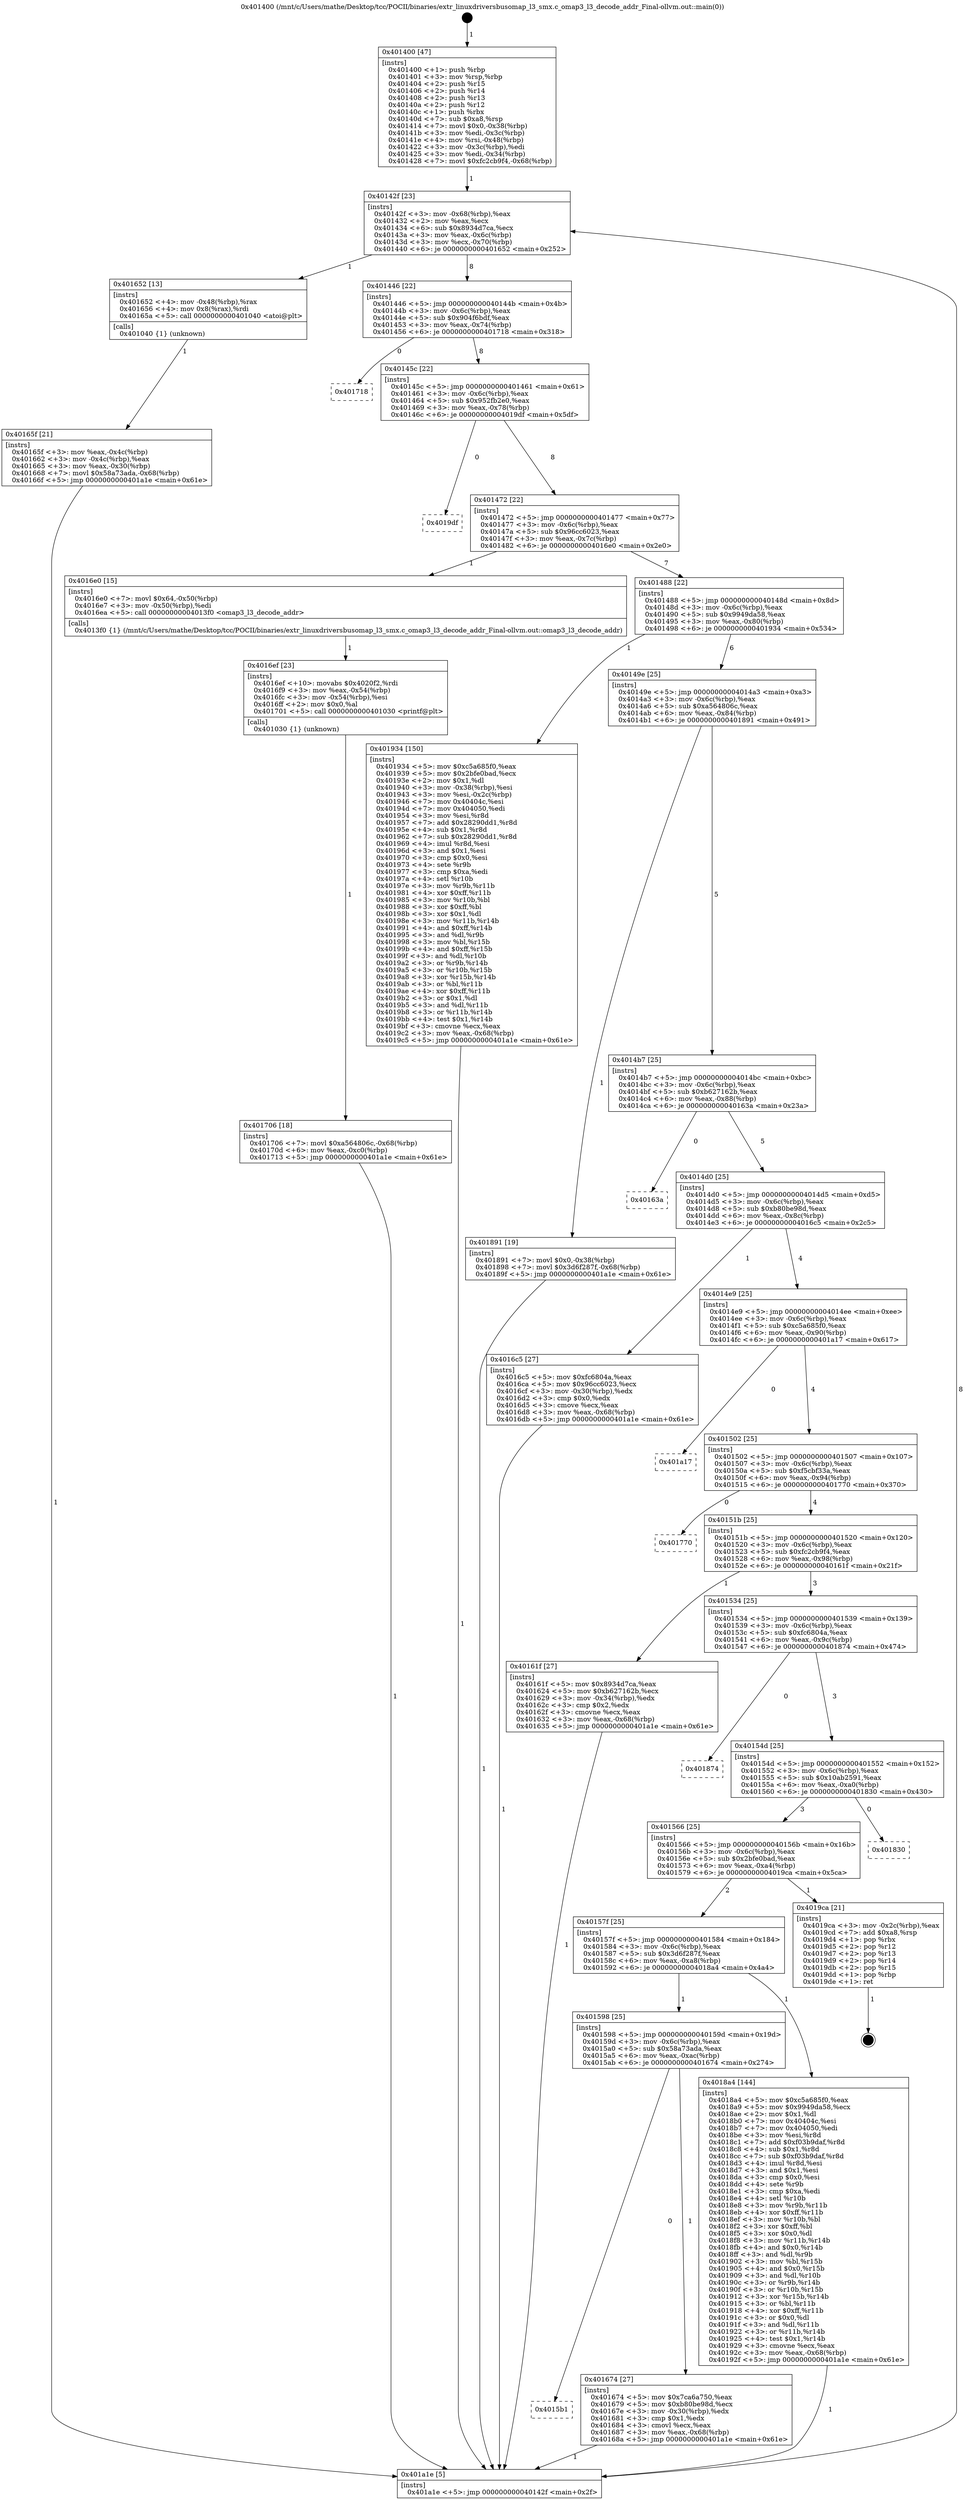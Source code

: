 digraph "0x401400" {
  label = "0x401400 (/mnt/c/Users/mathe/Desktop/tcc/POCII/binaries/extr_linuxdriversbusomap_l3_smx.c_omap3_l3_decode_addr_Final-ollvm.out::main(0))"
  labelloc = "t"
  node[shape=record]

  Entry [label="",width=0.3,height=0.3,shape=circle,fillcolor=black,style=filled]
  "0x40142f" [label="{
     0x40142f [23]\l
     | [instrs]\l
     &nbsp;&nbsp;0x40142f \<+3\>: mov -0x68(%rbp),%eax\l
     &nbsp;&nbsp;0x401432 \<+2\>: mov %eax,%ecx\l
     &nbsp;&nbsp;0x401434 \<+6\>: sub $0x8934d7ca,%ecx\l
     &nbsp;&nbsp;0x40143a \<+3\>: mov %eax,-0x6c(%rbp)\l
     &nbsp;&nbsp;0x40143d \<+3\>: mov %ecx,-0x70(%rbp)\l
     &nbsp;&nbsp;0x401440 \<+6\>: je 0000000000401652 \<main+0x252\>\l
  }"]
  "0x401652" [label="{
     0x401652 [13]\l
     | [instrs]\l
     &nbsp;&nbsp;0x401652 \<+4\>: mov -0x48(%rbp),%rax\l
     &nbsp;&nbsp;0x401656 \<+4\>: mov 0x8(%rax),%rdi\l
     &nbsp;&nbsp;0x40165a \<+5\>: call 0000000000401040 \<atoi@plt\>\l
     | [calls]\l
     &nbsp;&nbsp;0x401040 \{1\} (unknown)\l
  }"]
  "0x401446" [label="{
     0x401446 [22]\l
     | [instrs]\l
     &nbsp;&nbsp;0x401446 \<+5\>: jmp 000000000040144b \<main+0x4b\>\l
     &nbsp;&nbsp;0x40144b \<+3\>: mov -0x6c(%rbp),%eax\l
     &nbsp;&nbsp;0x40144e \<+5\>: sub $0x904f6bdf,%eax\l
     &nbsp;&nbsp;0x401453 \<+3\>: mov %eax,-0x74(%rbp)\l
     &nbsp;&nbsp;0x401456 \<+6\>: je 0000000000401718 \<main+0x318\>\l
  }"]
  Exit [label="",width=0.3,height=0.3,shape=circle,fillcolor=black,style=filled,peripheries=2]
  "0x401718" [label="{
     0x401718\l
  }", style=dashed]
  "0x40145c" [label="{
     0x40145c [22]\l
     | [instrs]\l
     &nbsp;&nbsp;0x40145c \<+5\>: jmp 0000000000401461 \<main+0x61\>\l
     &nbsp;&nbsp;0x401461 \<+3\>: mov -0x6c(%rbp),%eax\l
     &nbsp;&nbsp;0x401464 \<+5\>: sub $0x952fb2e0,%eax\l
     &nbsp;&nbsp;0x401469 \<+3\>: mov %eax,-0x78(%rbp)\l
     &nbsp;&nbsp;0x40146c \<+6\>: je 00000000004019df \<main+0x5df\>\l
  }"]
  "0x401706" [label="{
     0x401706 [18]\l
     | [instrs]\l
     &nbsp;&nbsp;0x401706 \<+7\>: movl $0xa564806c,-0x68(%rbp)\l
     &nbsp;&nbsp;0x40170d \<+6\>: mov %eax,-0xc0(%rbp)\l
     &nbsp;&nbsp;0x401713 \<+5\>: jmp 0000000000401a1e \<main+0x61e\>\l
  }"]
  "0x4019df" [label="{
     0x4019df\l
  }", style=dashed]
  "0x401472" [label="{
     0x401472 [22]\l
     | [instrs]\l
     &nbsp;&nbsp;0x401472 \<+5\>: jmp 0000000000401477 \<main+0x77\>\l
     &nbsp;&nbsp;0x401477 \<+3\>: mov -0x6c(%rbp),%eax\l
     &nbsp;&nbsp;0x40147a \<+5\>: sub $0x96cc6023,%eax\l
     &nbsp;&nbsp;0x40147f \<+3\>: mov %eax,-0x7c(%rbp)\l
     &nbsp;&nbsp;0x401482 \<+6\>: je 00000000004016e0 \<main+0x2e0\>\l
  }"]
  "0x4016ef" [label="{
     0x4016ef [23]\l
     | [instrs]\l
     &nbsp;&nbsp;0x4016ef \<+10\>: movabs $0x4020f2,%rdi\l
     &nbsp;&nbsp;0x4016f9 \<+3\>: mov %eax,-0x54(%rbp)\l
     &nbsp;&nbsp;0x4016fc \<+3\>: mov -0x54(%rbp),%esi\l
     &nbsp;&nbsp;0x4016ff \<+2\>: mov $0x0,%al\l
     &nbsp;&nbsp;0x401701 \<+5\>: call 0000000000401030 \<printf@plt\>\l
     | [calls]\l
     &nbsp;&nbsp;0x401030 \{1\} (unknown)\l
  }"]
  "0x4016e0" [label="{
     0x4016e0 [15]\l
     | [instrs]\l
     &nbsp;&nbsp;0x4016e0 \<+7\>: movl $0x64,-0x50(%rbp)\l
     &nbsp;&nbsp;0x4016e7 \<+3\>: mov -0x50(%rbp),%edi\l
     &nbsp;&nbsp;0x4016ea \<+5\>: call 00000000004013f0 \<omap3_l3_decode_addr\>\l
     | [calls]\l
     &nbsp;&nbsp;0x4013f0 \{1\} (/mnt/c/Users/mathe/Desktop/tcc/POCII/binaries/extr_linuxdriversbusomap_l3_smx.c_omap3_l3_decode_addr_Final-ollvm.out::omap3_l3_decode_addr)\l
  }"]
  "0x401488" [label="{
     0x401488 [22]\l
     | [instrs]\l
     &nbsp;&nbsp;0x401488 \<+5\>: jmp 000000000040148d \<main+0x8d\>\l
     &nbsp;&nbsp;0x40148d \<+3\>: mov -0x6c(%rbp),%eax\l
     &nbsp;&nbsp;0x401490 \<+5\>: sub $0x9949da58,%eax\l
     &nbsp;&nbsp;0x401495 \<+3\>: mov %eax,-0x80(%rbp)\l
     &nbsp;&nbsp;0x401498 \<+6\>: je 0000000000401934 \<main+0x534\>\l
  }"]
  "0x4015b1" [label="{
     0x4015b1\l
  }", style=dashed]
  "0x401934" [label="{
     0x401934 [150]\l
     | [instrs]\l
     &nbsp;&nbsp;0x401934 \<+5\>: mov $0xc5a685f0,%eax\l
     &nbsp;&nbsp;0x401939 \<+5\>: mov $0x2bfe0bad,%ecx\l
     &nbsp;&nbsp;0x40193e \<+2\>: mov $0x1,%dl\l
     &nbsp;&nbsp;0x401940 \<+3\>: mov -0x38(%rbp),%esi\l
     &nbsp;&nbsp;0x401943 \<+3\>: mov %esi,-0x2c(%rbp)\l
     &nbsp;&nbsp;0x401946 \<+7\>: mov 0x40404c,%esi\l
     &nbsp;&nbsp;0x40194d \<+7\>: mov 0x404050,%edi\l
     &nbsp;&nbsp;0x401954 \<+3\>: mov %esi,%r8d\l
     &nbsp;&nbsp;0x401957 \<+7\>: add $0x28290dd1,%r8d\l
     &nbsp;&nbsp;0x40195e \<+4\>: sub $0x1,%r8d\l
     &nbsp;&nbsp;0x401962 \<+7\>: sub $0x28290dd1,%r8d\l
     &nbsp;&nbsp;0x401969 \<+4\>: imul %r8d,%esi\l
     &nbsp;&nbsp;0x40196d \<+3\>: and $0x1,%esi\l
     &nbsp;&nbsp;0x401970 \<+3\>: cmp $0x0,%esi\l
     &nbsp;&nbsp;0x401973 \<+4\>: sete %r9b\l
     &nbsp;&nbsp;0x401977 \<+3\>: cmp $0xa,%edi\l
     &nbsp;&nbsp;0x40197a \<+4\>: setl %r10b\l
     &nbsp;&nbsp;0x40197e \<+3\>: mov %r9b,%r11b\l
     &nbsp;&nbsp;0x401981 \<+4\>: xor $0xff,%r11b\l
     &nbsp;&nbsp;0x401985 \<+3\>: mov %r10b,%bl\l
     &nbsp;&nbsp;0x401988 \<+3\>: xor $0xff,%bl\l
     &nbsp;&nbsp;0x40198b \<+3\>: xor $0x1,%dl\l
     &nbsp;&nbsp;0x40198e \<+3\>: mov %r11b,%r14b\l
     &nbsp;&nbsp;0x401991 \<+4\>: and $0xff,%r14b\l
     &nbsp;&nbsp;0x401995 \<+3\>: and %dl,%r9b\l
     &nbsp;&nbsp;0x401998 \<+3\>: mov %bl,%r15b\l
     &nbsp;&nbsp;0x40199b \<+4\>: and $0xff,%r15b\l
     &nbsp;&nbsp;0x40199f \<+3\>: and %dl,%r10b\l
     &nbsp;&nbsp;0x4019a2 \<+3\>: or %r9b,%r14b\l
     &nbsp;&nbsp;0x4019a5 \<+3\>: or %r10b,%r15b\l
     &nbsp;&nbsp;0x4019a8 \<+3\>: xor %r15b,%r14b\l
     &nbsp;&nbsp;0x4019ab \<+3\>: or %bl,%r11b\l
     &nbsp;&nbsp;0x4019ae \<+4\>: xor $0xff,%r11b\l
     &nbsp;&nbsp;0x4019b2 \<+3\>: or $0x1,%dl\l
     &nbsp;&nbsp;0x4019b5 \<+3\>: and %dl,%r11b\l
     &nbsp;&nbsp;0x4019b8 \<+3\>: or %r11b,%r14b\l
     &nbsp;&nbsp;0x4019bb \<+4\>: test $0x1,%r14b\l
     &nbsp;&nbsp;0x4019bf \<+3\>: cmovne %ecx,%eax\l
     &nbsp;&nbsp;0x4019c2 \<+3\>: mov %eax,-0x68(%rbp)\l
     &nbsp;&nbsp;0x4019c5 \<+5\>: jmp 0000000000401a1e \<main+0x61e\>\l
  }"]
  "0x40149e" [label="{
     0x40149e [25]\l
     | [instrs]\l
     &nbsp;&nbsp;0x40149e \<+5\>: jmp 00000000004014a3 \<main+0xa3\>\l
     &nbsp;&nbsp;0x4014a3 \<+3\>: mov -0x6c(%rbp),%eax\l
     &nbsp;&nbsp;0x4014a6 \<+5\>: sub $0xa564806c,%eax\l
     &nbsp;&nbsp;0x4014ab \<+6\>: mov %eax,-0x84(%rbp)\l
     &nbsp;&nbsp;0x4014b1 \<+6\>: je 0000000000401891 \<main+0x491\>\l
  }"]
  "0x401674" [label="{
     0x401674 [27]\l
     | [instrs]\l
     &nbsp;&nbsp;0x401674 \<+5\>: mov $0x7ca6a750,%eax\l
     &nbsp;&nbsp;0x401679 \<+5\>: mov $0xb80be98d,%ecx\l
     &nbsp;&nbsp;0x40167e \<+3\>: mov -0x30(%rbp),%edx\l
     &nbsp;&nbsp;0x401681 \<+3\>: cmp $0x1,%edx\l
     &nbsp;&nbsp;0x401684 \<+3\>: cmovl %ecx,%eax\l
     &nbsp;&nbsp;0x401687 \<+3\>: mov %eax,-0x68(%rbp)\l
     &nbsp;&nbsp;0x40168a \<+5\>: jmp 0000000000401a1e \<main+0x61e\>\l
  }"]
  "0x401891" [label="{
     0x401891 [19]\l
     | [instrs]\l
     &nbsp;&nbsp;0x401891 \<+7\>: movl $0x0,-0x38(%rbp)\l
     &nbsp;&nbsp;0x401898 \<+7\>: movl $0x3d6f287f,-0x68(%rbp)\l
     &nbsp;&nbsp;0x40189f \<+5\>: jmp 0000000000401a1e \<main+0x61e\>\l
  }"]
  "0x4014b7" [label="{
     0x4014b7 [25]\l
     | [instrs]\l
     &nbsp;&nbsp;0x4014b7 \<+5\>: jmp 00000000004014bc \<main+0xbc\>\l
     &nbsp;&nbsp;0x4014bc \<+3\>: mov -0x6c(%rbp),%eax\l
     &nbsp;&nbsp;0x4014bf \<+5\>: sub $0xb627162b,%eax\l
     &nbsp;&nbsp;0x4014c4 \<+6\>: mov %eax,-0x88(%rbp)\l
     &nbsp;&nbsp;0x4014ca \<+6\>: je 000000000040163a \<main+0x23a\>\l
  }"]
  "0x401598" [label="{
     0x401598 [25]\l
     | [instrs]\l
     &nbsp;&nbsp;0x401598 \<+5\>: jmp 000000000040159d \<main+0x19d\>\l
     &nbsp;&nbsp;0x40159d \<+3\>: mov -0x6c(%rbp),%eax\l
     &nbsp;&nbsp;0x4015a0 \<+5\>: sub $0x58a73ada,%eax\l
     &nbsp;&nbsp;0x4015a5 \<+6\>: mov %eax,-0xac(%rbp)\l
     &nbsp;&nbsp;0x4015ab \<+6\>: je 0000000000401674 \<main+0x274\>\l
  }"]
  "0x40163a" [label="{
     0x40163a\l
  }", style=dashed]
  "0x4014d0" [label="{
     0x4014d0 [25]\l
     | [instrs]\l
     &nbsp;&nbsp;0x4014d0 \<+5\>: jmp 00000000004014d5 \<main+0xd5\>\l
     &nbsp;&nbsp;0x4014d5 \<+3\>: mov -0x6c(%rbp),%eax\l
     &nbsp;&nbsp;0x4014d8 \<+5\>: sub $0xb80be98d,%eax\l
     &nbsp;&nbsp;0x4014dd \<+6\>: mov %eax,-0x8c(%rbp)\l
     &nbsp;&nbsp;0x4014e3 \<+6\>: je 00000000004016c5 \<main+0x2c5\>\l
  }"]
  "0x4018a4" [label="{
     0x4018a4 [144]\l
     | [instrs]\l
     &nbsp;&nbsp;0x4018a4 \<+5\>: mov $0xc5a685f0,%eax\l
     &nbsp;&nbsp;0x4018a9 \<+5\>: mov $0x9949da58,%ecx\l
     &nbsp;&nbsp;0x4018ae \<+2\>: mov $0x1,%dl\l
     &nbsp;&nbsp;0x4018b0 \<+7\>: mov 0x40404c,%esi\l
     &nbsp;&nbsp;0x4018b7 \<+7\>: mov 0x404050,%edi\l
     &nbsp;&nbsp;0x4018be \<+3\>: mov %esi,%r8d\l
     &nbsp;&nbsp;0x4018c1 \<+7\>: add $0xf03b9daf,%r8d\l
     &nbsp;&nbsp;0x4018c8 \<+4\>: sub $0x1,%r8d\l
     &nbsp;&nbsp;0x4018cc \<+7\>: sub $0xf03b9daf,%r8d\l
     &nbsp;&nbsp;0x4018d3 \<+4\>: imul %r8d,%esi\l
     &nbsp;&nbsp;0x4018d7 \<+3\>: and $0x1,%esi\l
     &nbsp;&nbsp;0x4018da \<+3\>: cmp $0x0,%esi\l
     &nbsp;&nbsp;0x4018dd \<+4\>: sete %r9b\l
     &nbsp;&nbsp;0x4018e1 \<+3\>: cmp $0xa,%edi\l
     &nbsp;&nbsp;0x4018e4 \<+4\>: setl %r10b\l
     &nbsp;&nbsp;0x4018e8 \<+3\>: mov %r9b,%r11b\l
     &nbsp;&nbsp;0x4018eb \<+4\>: xor $0xff,%r11b\l
     &nbsp;&nbsp;0x4018ef \<+3\>: mov %r10b,%bl\l
     &nbsp;&nbsp;0x4018f2 \<+3\>: xor $0xff,%bl\l
     &nbsp;&nbsp;0x4018f5 \<+3\>: xor $0x0,%dl\l
     &nbsp;&nbsp;0x4018f8 \<+3\>: mov %r11b,%r14b\l
     &nbsp;&nbsp;0x4018fb \<+4\>: and $0x0,%r14b\l
     &nbsp;&nbsp;0x4018ff \<+3\>: and %dl,%r9b\l
     &nbsp;&nbsp;0x401902 \<+3\>: mov %bl,%r15b\l
     &nbsp;&nbsp;0x401905 \<+4\>: and $0x0,%r15b\l
     &nbsp;&nbsp;0x401909 \<+3\>: and %dl,%r10b\l
     &nbsp;&nbsp;0x40190c \<+3\>: or %r9b,%r14b\l
     &nbsp;&nbsp;0x40190f \<+3\>: or %r10b,%r15b\l
     &nbsp;&nbsp;0x401912 \<+3\>: xor %r15b,%r14b\l
     &nbsp;&nbsp;0x401915 \<+3\>: or %bl,%r11b\l
     &nbsp;&nbsp;0x401918 \<+4\>: xor $0xff,%r11b\l
     &nbsp;&nbsp;0x40191c \<+3\>: or $0x0,%dl\l
     &nbsp;&nbsp;0x40191f \<+3\>: and %dl,%r11b\l
     &nbsp;&nbsp;0x401922 \<+3\>: or %r11b,%r14b\l
     &nbsp;&nbsp;0x401925 \<+4\>: test $0x1,%r14b\l
     &nbsp;&nbsp;0x401929 \<+3\>: cmovne %ecx,%eax\l
     &nbsp;&nbsp;0x40192c \<+3\>: mov %eax,-0x68(%rbp)\l
     &nbsp;&nbsp;0x40192f \<+5\>: jmp 0000000000401a1e \<main+0x61e\>\l
  }"]
  "0x4016c5" [label="{
     0x4016c5 [27]\l
     | [instrs]\l
     &nbsp;&nbsp;0x4016c5 \<+5\>: mov $0xfc6804a,%eax\l
     &nbsp;&nbsp;0x4016ca \<+5\>: mov $0x96cc6023,%ecx\l
     &nbsp;&nbsp;0x4016cf \<+3\>: mov -0x30(%rbp),%edx\l
     &nbsp;&nbsp;0x4016d2 \<+3\>: cmp $0x0,%edx\l
     &nbsp;&nbsp;0x4016d5 \<+3\>: cmove %ecx,%eax\l
     &nbsp;&nbsp;0x4016d8 \<+3\>: mov %eax,-0x68(%rbp)\l
     &nbsp;&nbsp;0x4016db \<+5\>: jmp 0000000000401a1e \<main+0x61e\>\l
  }"]
  "0x4014e9" [label="{
     0x4014e9 [25]\l
     | [instrs]\l
     &nbsp;&nbsp;0x4014e9 \<+5\>: jmp 00000000004014ee \<main+0xee\>\l
     &nbsp;&nbsp;0x4014ee \<+3\>: mov -0x6c(%rbp),%eax\l
     &nbsp;&nbsp;0x4014f1 \<+5\>: sub $0xc5a685f0,%eax\l
     &nbsp;&nbsp;0x4014f6 \<+6\>: mov %eax,-0x90(%rbp)\l
     &nbsp;&nbsp;0x4014fc \<+6\>: je 0000000000401a17 \<main+0x617\>\l
  }"]
  "0x40157f" [label="{
     0x40157f [25]\l
     | [instrs]\l
     &nbsp;&nbsp;0x40157f \<+5\>: jmp 0000000000401584 \<main+0x184\>\l
     &nbsp;&nbsp;0x401584 \<+3\>: mov -0x6c(%rbp),%eax\l
     &nbsp;&nbsp;0x401587 \<+5\>: sub $0x3d6f287f,%eax\l
     &nbsp;&nbsp;0x40158c \<+6\>: mov %eax,-0xa8(%rbp)\l
     &nbsp;&nbsp;0x401592 \<+6\>: je 00000000004018a4 \<main+0x4a4\>\l
  }"]
  "0x401a17" [label="{
     0x401a17\l
  }", style=dashed]
  "0x401502" [label="{
     0x401502 [25]\l
     | [instrs]\l
     &nbsp;&nbsp;0x401502 \<+5\>: jmp 0000000000401507 \<main+0x107\>\l
     &nbsp;&nbsp;0x401507 \<+3\>: mov -0x6c(%rbp),%eax\l
     &nbsp;&nbsp;0x40150a \<+5\>: sub $0xf5cbf33a,%eax\l
     &nbsp;&nbsp;0x40150f \<+6\>: mov %eax,-0x94(%rbp)\l
     &nbsp;&nbsp;0x401515 \<+6\>: je 0000000000401770 \<main+0x370\>\l
  }"]
  "0x4019ca" [label="{
     0x4019ca [21]\l
     | [instrs]\l
     &nbsp;&nbsp;0x4019ca \<+3\>: mov -0x2c(%rbp),%eax\l
     &nbsp;&nbsp;0x4019cd \<+7\>: add $0xa8,%rsp\l
     &nbsp;&nbsp;0x4019d4 \<+1\>: pop %rbx\l
     &nbsp;&nbsp;0x4019d5 \<+2\>: pop %r12\l
     &nbsp;&nbsp;0x4019d7 \<+2\>: pop %r13\l
     &nbsp;&nbsp;0x4019d9 \<+2\>: pop %r14\l
     &nbsp;&nbsp;0x4019db \<+2\>: pop %r15\l
     &nbsp;&nbsp;0x4019dd \<+1\>: pop %rbp\l
     &nbsp;&nbsp;0x4019de \<+1\>: ret\l
  }"]
  "0x401770" [label="{
     0x401770\l
  }", style=dashed]
  "0x40151b" [label="{
     0x40151b [25]\l
     | [instrs]\l
     &nbsp;&nbsp;0x40151b \<+5\>: jmp 0000000000401520 \<main+0x120\>\l
     &nbsp;&nbsp;0x401520 \<+3\>: mov -0x6c(%rbp),%eax\l
     &nbsp;&nbsp;0x401523 \<+5\>: sub $0xfc2cb9f4,%eax\l
     &nbsp;&nbsp;0x401528 \<+6\>: mov %eax,-0x98(%rbp)\l
     &nbsp;&nbsp;0x40152e \<+6\>: je 000000000040161f \<main+0x21f\>\l
  }"]
  "0x401566" [label="{
     0x401566 [25]\l
     | [instrs]\l
     &nbsp;&nbsp;0x401566 \<+5\>: jmp 000000000040156b \<main+0x16b\>\l
     &nbsp;&nbsp;0x40156b \<+3\>: mov -0x6c(%rbp),%eax\l
     &nbsp;&nbsp;0x40156e \<+5\>: sub $0x2bfe0bad,%eax\l
     &nbsp;&nbsp;0x401573 \<+6\>: mov %eax,-0xa4(%rbp)\l
     &nbsp;&nbsp;0x401579 \<+6\>: je 00000000004019ca \<main+0x5ca\>\l
  }"]
  "0x40161f" [label="{
     0x40161f [27]\l
     | [instrs]\l
     &nbsp;&nbsp;0x40161f \<+5\>: mov $0x8934d7ca,%eax\l
     &nbsp;&nbsp;0x401624 \<+5\>: mov $0xb627162b,%ecx\l
     &nbsp;&nbsp;0x401629 \<+3\>: mov -0x34(%rbp),%edx\l
     &nbsp;&nbsp;0x40162c \<+3\>: cmp $0x2,%edx\l
     &nbsp;&nbsp;0x40162f \<+3\>: cmovne %ecx,%eax\l
     &nbsp;&nbsp;0x401632 \<+3\>: mov %eax,-0x68(%rbp)\l
     &nbsp;&nbsp;0x401635 \<+5\>: jmp 0000000000401a1e \<main+0x61e\>\l
  }"]
  "0x401534" [label="{
     0x401534 [25]\l
     | [instrs]\l
     &nbsp;&nbsp;0x401534 \<+5\>: jmp 0000000000401539 \<main+0x139\>\l
     &nbsp;&nbsp;0x401539 \<+3\>: mov -0x6c(%rbp),%eax\l
     &nbsp;&nbsp;0x40153c \<+5\>: sub $0xfc6804a,%eax\l
     &nbsp;&nbsp;0x401541 \<+6\>: mov %eax,-0x9c(%rbp)\l
     &nbsp;&nbsp;0x401547 \<+6\>: je 0000000000401874 \<main+0x474\>\l
  }"]
  "0x401a1e" [label="{
     0x401a1e [5]\l
     | [instrs]\l
     &nbsp;&nbsp;0x401a1e \<+5\>: jmp 000000000040142f \<main+0x2f\>\l
  }"]
  "0x401400" [label="{
     0x401400 [47]\l
     | [instrs]\l
     &nbsp;&nbsp;0x401400 \<+1\>: push %rbp\l
     &nbsp;&nbsp;0x401401 \<+3\>: mov %rsp,%rbp\l
     &nbsp;&nbsp;0x401404 \<+2\>: push %r15\l
     &nbsp;&nbsp;0x401406 \<+2\>: push %r14\l
     &nbsp;&nbsp;0x401408 \<+2\>: push %r13\l
     &nbsp;&nbsp;0x40140a \<+2\>: push %r12\l
     &nbsp;&nbsp;0x40140c \<+1\>: push %rbx\l
     &nbsp;&nbsp;0x40140d \<+7\>: sub $0xa8,%rsp\l
     &nbsp;&nbsp;0x401414 \<+7\>: movl $0x0,-0x38(%rbp)\l
     &nbsp;&nbsp;0x40141b \<+3\>: mov %edi,-0x3c(%rbp)\l
     &nbsp;&nbsp;0x40141e \<+4\>: mov %rsi,-0x48(%rbp)\l
     &nbsp;&nbsp;0x401422 \<+3\>: mov -0x3c(%rbp),%edi\l
     &nbsp;&nbsp;0x401425 \<+3\>: mov %edi,-0x34(%rbp)\l
     &nbsp;&nbsp;0x401428 \<+7\>: movl $0xfc2cb9f4,-0x68(%rbp)\l
  }"]
  "0x40165f" [label="{
     0x40165f [21]\l
     | [instrs]\l
     &nbsp;&nbsp;0x40165f \<+3\>: mov %eax,-0x4c(%rbp)\l
     &nbsp;&nbsp;0x401662 \<+3\>: mov -0x4c(%rbp),%eax\l
     &nbsp;&nbsp;0x401665 \<+3\>: mov %eax,-0x30(%rbp)\l
     &nbsp;&nbsp;0x401668 \<+7\>: movl $0x58a73ada,-0x68(%rbp)\l
     &nbsp;&nbsp;0x40166f \<+5\>: jmp 0000000000401a1e \<main+0x61e\>\l
  }"]
  "0x401830" [label="{
     0x401830\l
  }", style=dashed]
  "0x401874" [label="{
     0x401874\l
  }", style=dashed]
  "0x40154d" [label="{
     0x40154d [25]\l
     | [instrs]\l
     &nbsp;&nbsp;0x40154d \<+5\>: jmp 0000000000401552 \<main+0x152\>\l
     &nbsp;&nbsp;0x401552 \<+3\>: mov -0x6c(%rbp),%eax\l
     &nbsp;&nbsp;0x401555 \<+5\>: sub $0x10ab2591,%eax\l
     &nbsp;&nbsp;0x40155a \<+6\>: mov %eax,-0xa0(%rbp)\l
     &nbsp;&nbsp;0x401560 \<+6\>: je 0000000000401830 \<main+0x430\>\l
  }"]
  Entry -> "0x401400" [label=" 1"]
  "0x40142f" -> "0x401652" [label=" 1"]
  "0x40142f" -> "0x401446" [label=" 8"]
  "0x4019ca" -> Exit [label=" 1"]
  "0x401446" -> "0x401718" [label=" 0"]
  "0x401446" -> "0x40145c" [label=" 8"]
  "0x401934" -> "0x401a1e" [label=" 1"]
  "0x40145c" -> "0x4019df" [label=" 0"]
  "0x40145c" -> "0x401472" [label=" 8"]
  "0x4018a4" -> "0x401a1e" [label=" 1"]
  "0x401472" -> "0x4016e0" [label=" 1"]
  "0x401472" -> "0x401488" [label=" 7"]
  "0x401891" -> "0x401a1e" [label=" 1"]
  "0x401488" -> "0x401934" [label=" 1"]
  "0x401488" -> "0x40149e" [label=" 6"]
  "0x401706" -> "0x401a1e" [label=" 1"]
  "0x40149e" -> "0x401891" [label=" 1"]
  "0x40149e" -> "0x4014b7" [label=" 5"]
  "0x4016ef" -> "0x401706" [label=" 1"]
  "0x4014b7" -> "0x40163a" [label=" 0"]
  "0x4014b7" -> "0x4014d0" [label=" 5"]
  "0x4016c5" -> "0x401a1e" [label=" 1"]
  "0x4014d0" -> "0x4016c5" [label=" 1"]
  "0x4014d0" -> "0x4014e9" [label=" 4"]
  "0x401674" -> "0x401a1e" [label=" 1"]
  "0x4014e9" -> "0x401a17" [label=" 0"]
  "0x4014e9" -> "0x401502" [label=" 4"]
  "0x401598" -> "0x401674" [label=" 1"]
  "0x401502" -> "0x401770" [label=" 0"]
  "0x401502" -> "0x40151b" [label=" 4"]
  "0x4016e0" -> "0x4016ef" [label=" 1"]
  "0x40151b" -> "0x40161f" [label=" 1"]
  "0x40151b" -> "0x401534" [label=" 3"]
  "0x40161f" -> "0x401a1e" [label=" 1"]
  "0x401400" -> "0x40142f" [label=" 1"]
  "0x401a1e" -> "0x40142f" [label=" 8"]
  "0x401652" -> "0x40165f" [label=" 1"]
  "0x40165f" -> "0x401a1e" [label=" 1"]
  "0x40157f" -> "0x4018a4" [label=" 1"]
  "0x401534" -> "0x401874" [label=" 0"]
  "0x401534" -> "0x40154d" [label=" 3"]
  "0x401598" -> "0x4015b1" [label=" 0"]
  "0x40154d" -> "0x401830" [label=" 0"]
  "0x40154d" -> "0x401566" [label=" 3"]
  "0x40157f" -> "0x401598" [label=" 1"]
  "0x401566" -> "0x4019ca" [label=" 1"]
  "0x401566" -> "0x40157f" [label=" 2"]
}
